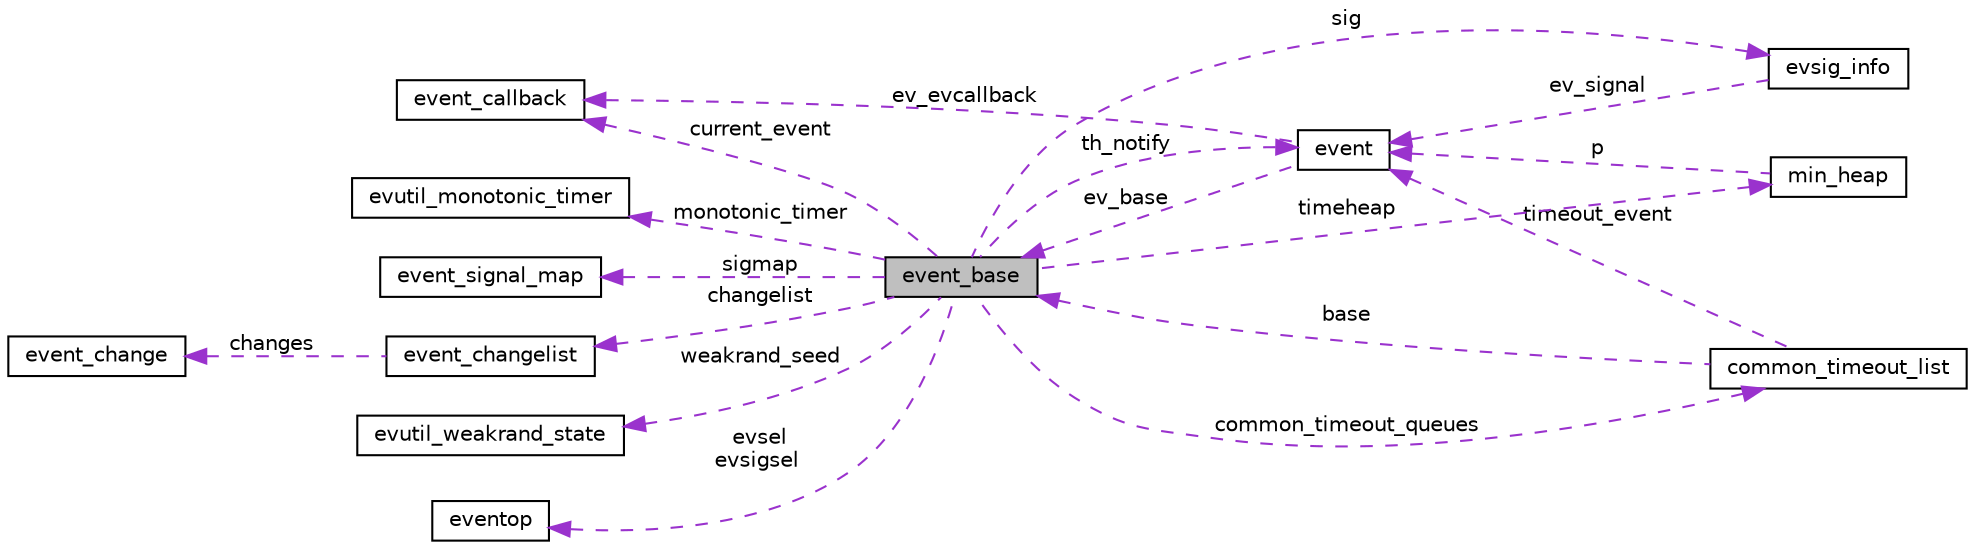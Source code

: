 digraph "event_base"
{
 // LATEX_PDF_SIZE
  edge [fontname="Helvetica",fontsize="10",labelfontname="Helvetica",labelfontsize="10"];
  node [fontname="Helvetica",fontsize="10",shape=record];
  rankdir="LR";
  Node1 [label="event_base",height=0.2,width=0.4,color="black", fillcolor="grey75", style="filled", fontcolor="black",tooltip=" "];
  Node2 -> Node1 [dir="back",color="darkorchid3",fontsize="10",style="dashed",label=" evsel\nevsigsel" ,fontname="Helvetica"];
  Node2 [label="eventop",height=0.2,width=0.4,color="black", fillcolor="white", style="filled",URL="$structeventop.html",tooltip=" "];
  Node3 -> Node1 [dir="back",color="darkorchid3",fontsize="10",style="dashed",label=" sig" ,fontname="Helvetica"];
  Node3 [label="evsig_info",height=0.2,width=0.4,color="black", fillcolor="white", style="filled",URL="$structevsig__info.html",tooltip=" "];
  Node4 -> Node3 [dir="back",color="darkorchid3",fontsize="10",style="dashed",label=" ev_signal" ,fontname="Helvetica"];
  Node4 [label="event",height=0.2,width=0.4,color="black", fillcolor="white", style="filled",URL="$structevent.html",tooltip=" "];
  Node5 -> Node4 [dir="back",color="darkorchid3",fontsize="10",style="dashed",label=" ev_evcallback" ,fontname="Helvetica"];
  Node5 [label="event_callback",height=0.2,width=0.4,color="black", fillcolor="white", style="filled",URL="$structevent__callback.html",tooltip=" "];
  Node1 -> Node4 [dir="back",color="darkorchid3",fontsize="10",style="dashed",label=" ev_base" ,fontname="Helvetica"];
  Node6 -> Node1 [dir="back",color="darkorchid3",fontsize="10",style="dashed",label=" timeheap" ,fontname="Helvetica"];
  Node6 [label="min_heap",height=0.2,width=0.4,color="black", fillcolor="white", style="filled",URL="$structmin__heap.html",tooltip=" "];
  Node4 -> Node6 [dir="back",color="darkorchid3",fontsize="10",style="dashed",label=" p" ,fontname="Helvetica"];
  Node4 -> Node1 [dir="back",color="darkorchid3",fontsize="10",style="dashed",label=" th_notify" ,fontname="Helvetica"];
  Node5 -> Node1 [dir="back",color="darkorchid3",fontsize="10",style="dashed",label=" current_event" ,fontname="Helvetica"];
  Node7 -> Node1 [dir="back",color="darkorchid3",fontsize="10",style="dashed",label=" common_timeout_queues" ,fontname="Helvetica"];
  Node7 [label="common_timeout_list",height=0.2,width=0.4,color="black", fillcolor="white", style="filled",URL="$structcommon__timeout__list.html",tooltip=" "];
  Node4 -> Node7 [dir="back",color="darkorchid3",fontsize="10",style="dashed",label=" timeout_event" ,fontname="Helvetica"];
  Node1 -> Node7 [dir="back",color="darkorchid3",fontsize="10",style="dashed",label=" base" ,fontname="Helvetica"];
  Node8 -> Node1 [dir="back",color="darkorchid3",fontsize="10",style="dashed",label=" monotonic_timer" ,fontname="Helvetica"];
  Node8 [label="evutil_monotonic_timer",height=0.2,width=0.4,color="black", fillcolor="white", style="filled",URL="$structevutil__monotonic__timer.html",tooltip=" "];
  Node9 -> Node1 [dir="back",color="darkorchid3",fontsize="10",style="dashed",label=" sigmap" ,fontname="Helvetica"];
  Node9 [label="event_signal_map",height=0.2,width=0.4,color="black", fillcolor="white", style="filled",URL="$structevent__signal__map.html",tooltip=" "];
  Node10 -> Node1 [dir="back",color="darkorchid3",fontsize="10",style="dashed",label=" changelist" ,fontname="Helvetica"];
  Node10 [label="event_changelist",height=0.2,width=0.4,color="black", fillcolor="white", style="filled",URL="$structevent__changelist.html",tooltip=" "];
  Node11 -> Node10 [dir="back",color="darkorchid3",fontsize="10",style="dashed",label=" changes" ,fontname="Helvetica"];
  Node11 [label="event_change",height=0.2,width=0.4,color="black", fillcolor="white", style="filled",URL="$structevent__change.html",tooltip=" "];
  Node12 -> Node1 [dir="back",color="darkorchid3",fontsize="10",style="dashed",label=" weakrand_seed" ,fontname="Helvetica"];
  Node12 [label="evutil_weakrand_state",height=0.2,width=0.4,color="black", fillcolor="white", style="filled",URL="$structevutil__weakrand__state.html",tooltip=" "];
}
